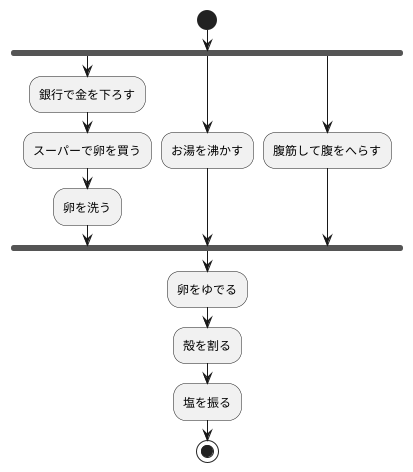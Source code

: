 @startuml 卵を食べる
start
fork
  :銀行で金を下ろす;
  :スーパーで卵を買う;
  :卵を洗う;
fork again
  :お湯を沸かす;
fork again
  :腹筋して腹をへらす;
end fork
:卵をゆでる;
:殻を割る;
:塩を振る;
stop
@enduml
